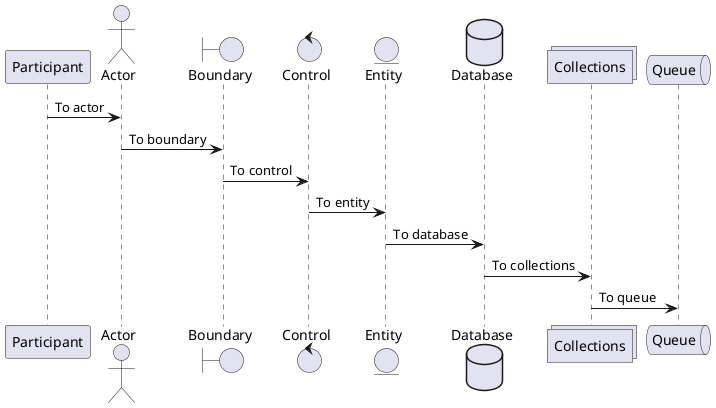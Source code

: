 @startuml
participant Participant as P
actor       Actor       as A
boundary    Boundary    as B
control     Control     as C
entity      Entity      as E
database    Database    as D
collections Collections as CO
queue       Queue       as Q

P -> A: To actor 
A -> B: To boundary
B -> C: To control
C -> E: To entity
E -> D: To database
D -> CO: To collections
CO -> Q: To queue
@enduml
